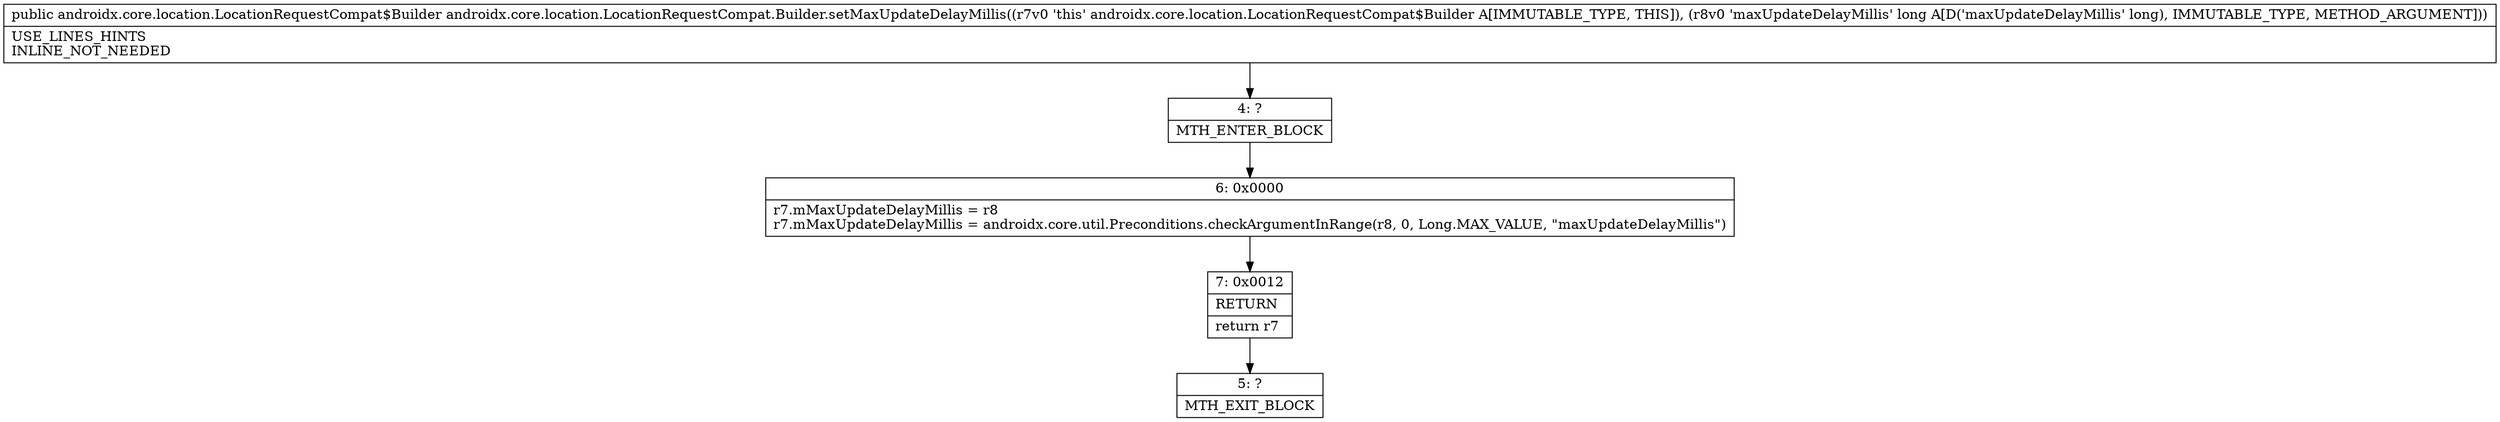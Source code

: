digraph "CFG forandroidx.core.location.LocationRequestCompat.Builder.setMaxUpdateDelayMillis(J)Landroidx\/core\/location\/LocationRequestCompat$Builder;" {
Node_4 [shape=record,label="{4\:\ ?|MTH_ENTER_BLOCK\l}"];
Node_6 [shape=record,label="{6\:\ 0x0000|r7.mMaxUpdateDelayMillis = r8\lr7.mMaxUpdateDelayMillis = androidx.core.util.Preconditions.checkArgumentInRange(r8, 0, Long.MAX_VALUE, \"maxUpdateDelayMillis\")\l}"];
Node_7 [shape=record,label="{7\:\ 0x0012|RETURN\l|return r7\l}"];
Node_5 [shape=record,label="{5\:\ ?|MTH_EXIT_BLOCK\l}"];
MethodNode[shape=record,label="{public androidx.core.location.LocationRequestCompat$Builder androidx.core.location.LocationRequestCompat.Builder.setMaxUpdateDelayMillis((r7v0 'this' androidx.core.location.LocationRequestCompat$Builder A[IMMUTABLE_TYPE, THIS]), (r8v0 'maxUpdateDelayMillis' long A[D('maxUpdateDelayMillis' long), IMMUTABLE_TYPE, METHOD_ARGUMENT]))  | USE_LINES_HINTS\lINLINE_NOT_NEEDED\l}"];
MethodNode -> Node_4;Node_4 -> Node_6;
Node_6 -> Node_7;
Node_7 -> Node_5;
}

